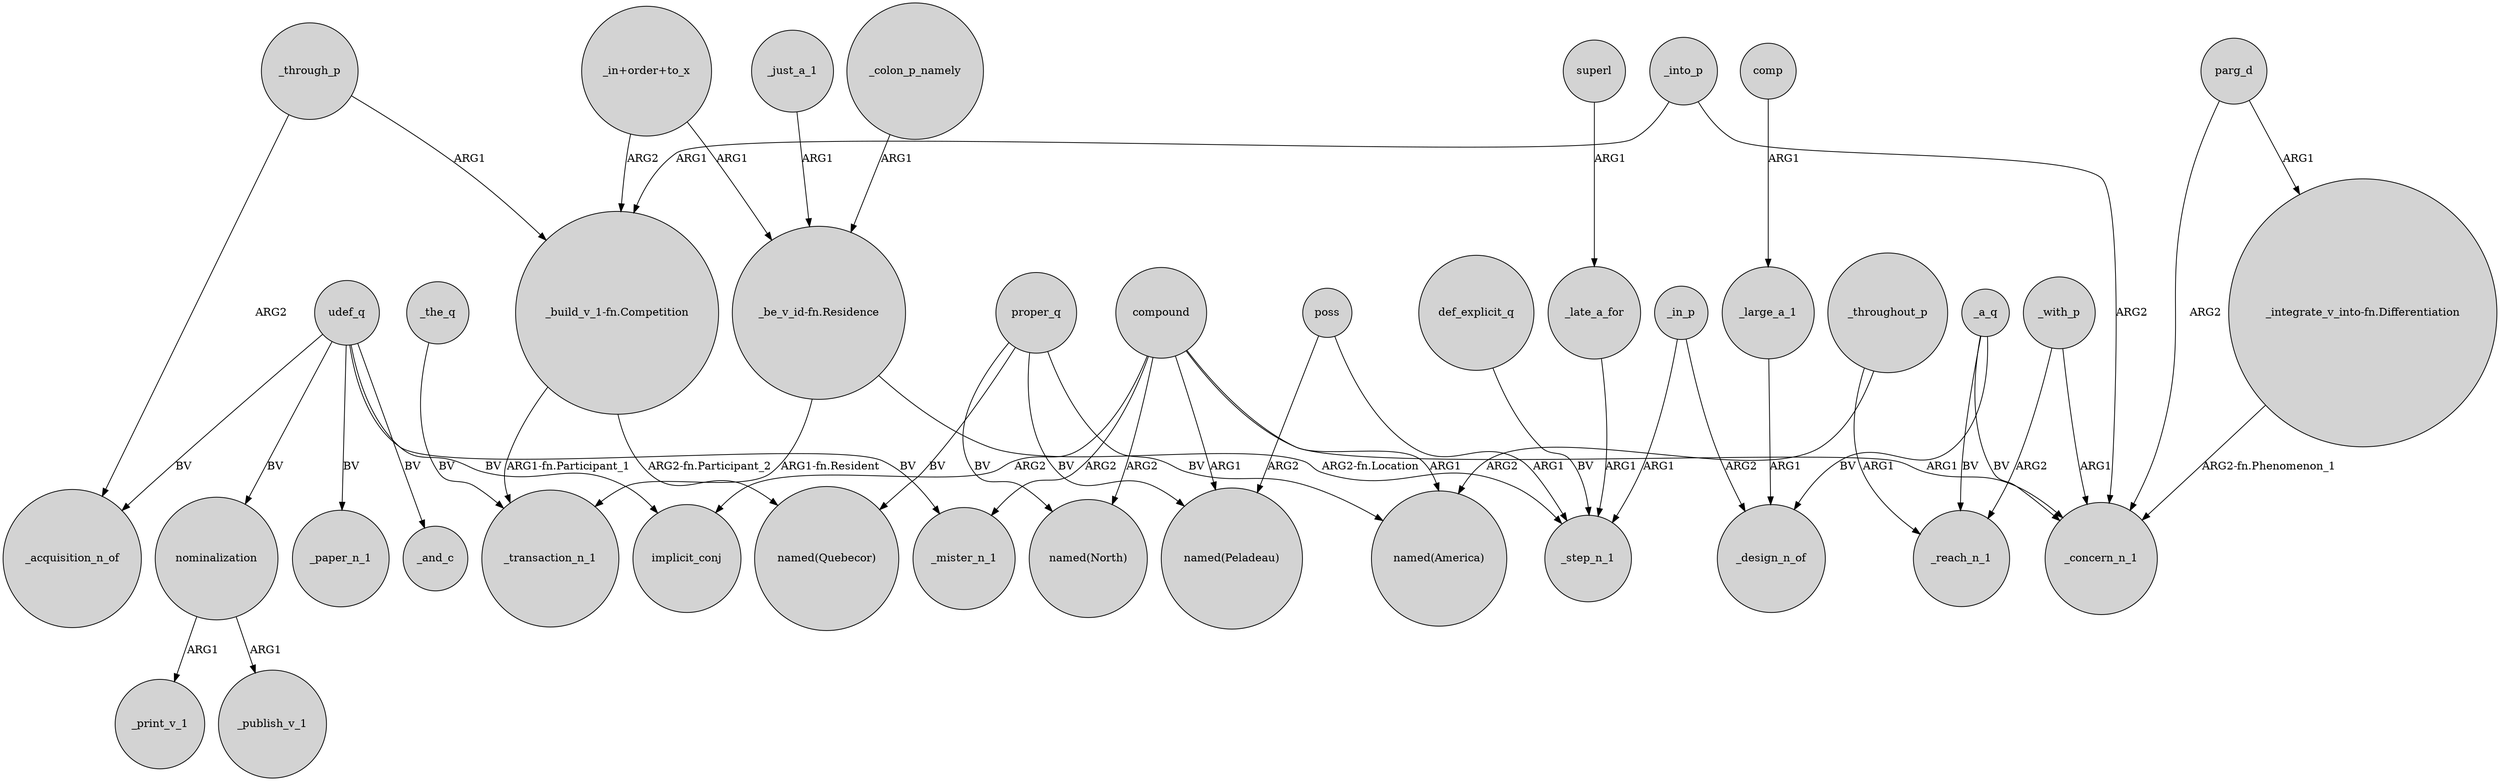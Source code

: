 digraph {
	node [shape=circle style=filled]
	compound -> _mister_n_1 [label=ARG2]
	_a_q -> _design_n_of [label=BV]
	_colon_p_namely -> "_be_v_id-fn.Residence" [label=ARG1]
	nominalization -> _print_v_1 [label=ARG1]
	_in_p -> _design_n_of [label=ARG2]
	_late_a_for -> _step_n_1 [label=ARG1]
	proper_q -> "named(North)" [label=BV]
	_through_p -> _acquisition_n_of [label=ARG2]
	comp -> _large_a_1 [label=ARG1]
	compound -> "named(America)" [label=ARG1]
	_a_q -> _reach_n_1 [label=BV]
	udef_q -> _paper_n_1 [label=BV]
	_into_p -> "_build_v_1-fn.Competition" [label=ARG1]
	udef_q -> nominalization [label=BV]
	superl -> _late_a_for [label=ARG1]
	_through_p -> "_build_v_1-fn.Competition" [label=ARG1]
	poss -> "named(Peladeau)" [label=ARG2]
	proper_q -> "named(America)" [label=BV]
	nominalization -> _publish_v_1 [label=ARG1]
	"_in+order+to_x" -> "_build_v_1-fn.Competition" [label=ARG2]
	_throughout_p -> _reach_n_1 [label=ARG1]
	udef_q -> _and_c [label=BV]
	udef_q -> _mister_n_1 [label=BV]
	compound -> implicit_conj [label=ARG2]
	_with_p -> _reach_n_1 [label=ARG2]
	_into_p -> _concern_n_1 [label=ARG2]
	_the_q -> _transaction_n_1 [label=BV]
	_in_p -> _step_n_1 [label=ARG1]
	parg_d -> _concern_n_1 [label=ARG2]
	parg_d -> "_integrate_v_into-fn.Differentiation" [label=ARG1]
	_a_q -> _concern_n_1 [label=BV]
	poss -> _step_n_1 [label=ARG1]
	_just_a_1 -> "_be_v_id-fn.Residence" [label=ARG1]
	_large_a_1 -> _design_n_of [label=ARG1]
	compound -> _concern_n_1 [label=ARG1]
	compound -> "named(Peladeau)" [label=ARG1]
	def_explicit_q -> _step_n_1 [label=BV]
	_throughout_p -> "named(America)" [label=ARG2]
	proper_q -> "named(Peladeau)" [label=BV]
	"_build_v_1-fn.Competition" -> _transaction_n_1 [label="ARG1-fn.Participant_1"]
	"_integrate_v_into-fn.Differentiation" -> _concern_n_1 [label="ARG2-fn.Phenomenon_1"]
	"_in+order+to_x" -> "_be_v_id-fn.Residence" [label=ARG1]
	_with_p -> _concern_n_1 [label=ARG1]
	compound -> "named(North)" [label=ARG2]
	"_be_v_id-fn.Residence" -> _step_n_1 [label="ARG2-fn.Location"]
	proper_q -> "named(Quebecor)" [label=BV]
	udef_q -> implicit_conj [label=BV]
	"_build_v_1-fn.Competition" -> "named(Quebecor)" [label="ARG2-fn.Participant_2"]
	"_be_v_id-fn.Residence" -> _transaction_n_1 [label="ARG1-fn.Resident"]
	udef_q -> _acquisition_n_of [label=BV]
}
